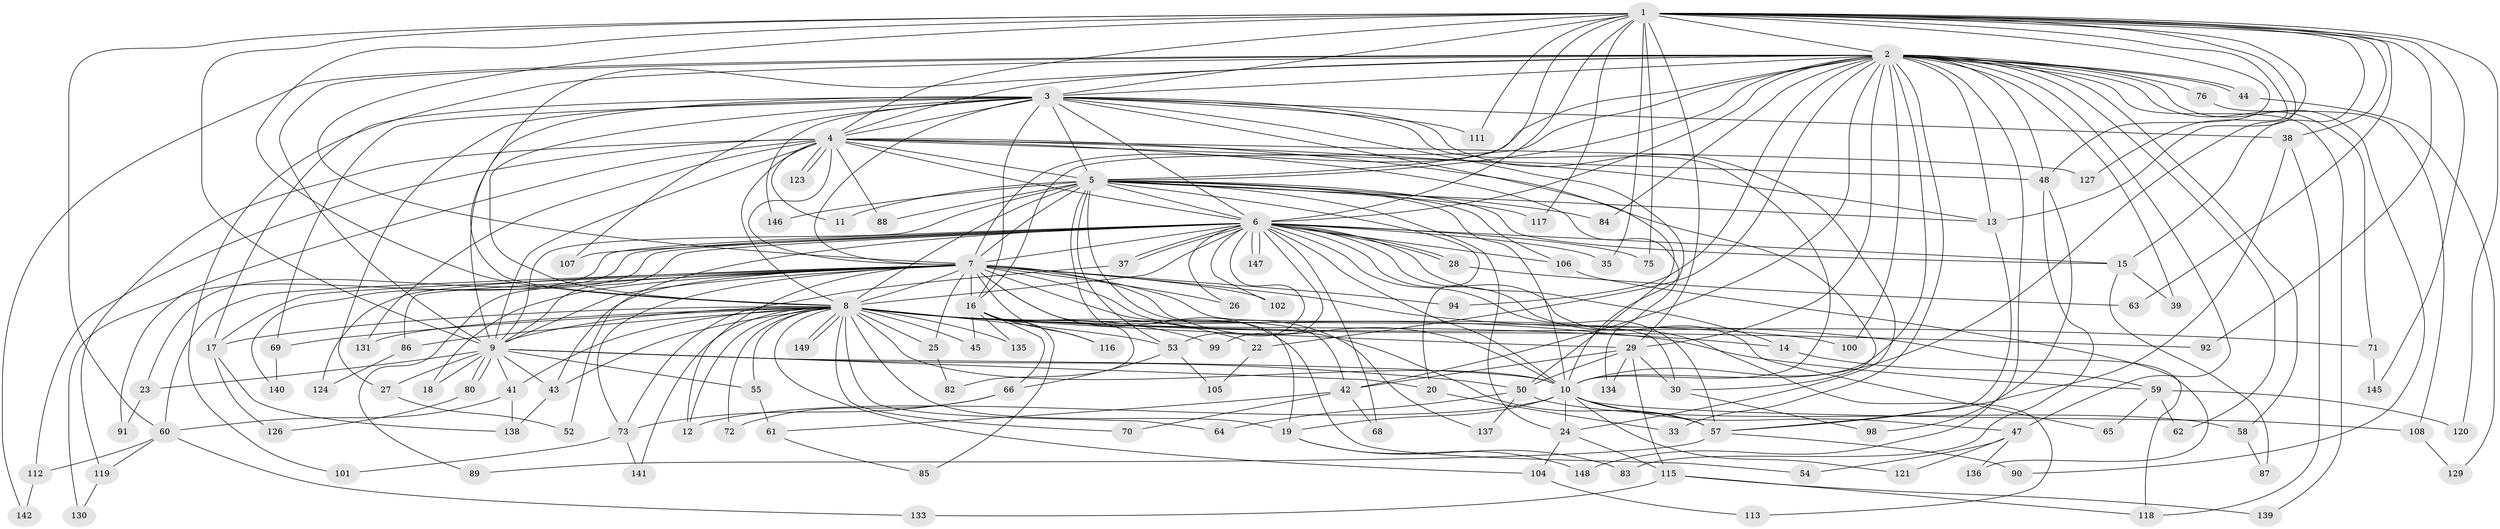 // original degree distribution, {23: 0.013422818791946308, 29: 0.006711409395973154, 22: 0.006711409395973154, 21: 0.006711409395973154, 35: 0.006711409395973154, 33: 0.006711409395973154, 40: 0.006711409395973154, 20: 0.006711409395973154, 16: 0.006711409395973154, 2: 0.5302013422818792, 3: 0.2483221476510067, 5: 0.053691275167785234, 4: 0.06040268456375839, 7: 0.020134228187919462, 6: 0.020134228187919462}
// Generated by graph-tools (version 1.1) at 2025/41/03/06/25 10:41:44]
// undirected, 119 vertices, 284 edges
graph export_dot {
graph [start="1"]
  node [color=gray90,style=filled];
  1 [super="+49"];
  2 [super="+36"];
  3 [super="+34"];
  4 [super="+81"];
  5 [super="+103"];
  6 [super="+144"];
  7 [super="+31"];
  8 [super="+51"];
  9 [super="+125"];
  10 [super="+67"];
  11;
  12;
  13 [super="+96"];
  14;
  15 [super="+40"];
  16 [super="+21"];
  17 [super="+95"];
  18;
  19 [super="+56"];
  20;
  22;
  23;
  24 [super="+32"];
  25;
  26 [super="+132"];
  27;
  28;
  29 [super="+74"];
  30 [super="+46"];
  33;
  35;
  37;
  38 [super="+128"];
  39;
  41;
  42;
  43 [super="+97"];
  44;
  45;
  47;
  48 [super="+78"];
  50 [super="+93"];
  52;
  53 [super="+109"];
  54;
  55;
  57 [super="+77"];
  58;
  59;
  60 [super="+79"];
  61;
  62;
  63;
  64;
  65;
  66;
  68;
  69;
  70;
  71;
  72;
  73 [super="+110"];
  75;
  76;
  80;
  82;
  83;
  84;
  85;
  86;
  87;
  88;
  89;
  90;
  91;
  92;
  94;
  98;
  99;
  100 [super="+114"];
  101;
  102;
  104;
  105;
  106;
  107;
  108;
  111;
  112;
  113;
  115;
  116;
  117;
  118 [super="+122"];
  119;
  120;
  121;
  123;
  124;
  126;
  127;
  129;
  130;
  131;
  133;
  134;
  135;
  136;
  137;
  138 [super="+143"];
  139;
  140;
  141;
  142;
  145;
  146;
  147;
  148;
  149;
  1 -- 2;
  1 -- 3;
  1 -- 4;
  1 -- 5;
  1 -- 6 [weight=2];
  1 -- 7;
  1 -- 8;
  1 -- 9;
  1 -- 10;
  1 -- 15;
  1 -- 29;
  1 -- 35;
  1 -- 38;
  1 -- 48;
  1 -- 63;
  1 -- 75;
  1 -- 92;
  1 -- 111;
  1 -- 117;
  1 -- 127;
  1 -- 145;
  1 -- 120;
  1 -- 13;
  1 -- 60;
  2 -- 3 [weight=2];
  2 -- 4;
  2 -- 5;
  2 -- 6;
  2 -- 7;
  2 -- 8;
  2 -- 9;
  2 -- 10;
  2 -- 13;
  2 -- 16;
  2 -- 22;
  2 -- 33;
  2 -- 39;
  2 -- 44;
  2 -- 44;
  2 -- 47;
  2 -- 48;
  2 -- 58;
  2 -- 62;
  2 -- 76 [weight=2];
  2 -- 84;
  2 -- 90;
  2 -- 94;
  2 -- 101;
  2 -- 139;
  2 -- 142;
  2 -- 100;
  2 -- 148;
  2 -- 71;
  2 -- 42;
  2 -- 29;
  3 -- 4;
  3 -- 5;
  3 -- 6;
  3 -- 7;
  3 -- 8 [weight=2];
  3 -- 9;
  3 -- 10;
  3 -- 16;
  3 -- 17;
  3 -- 24;
  3 -- 27;
  3 -- 38;
  3 -- 50;
  3 -- 69;
  3 -- 107;
  3 -- 111;
  3 -- 134;
  3 -- 146;
  4 -- 5;
  4 -- 6;
  4 -- 7;
  4 -- 8;
  4 -- 9;
  4 -- 10;
  4 -- 11;
  4 -- 88;
  4 -- 91;
  4 -- 112;
  4 -- 119;
  4 -- 123;
  4 -- 123;
  4 -- 127;
  4 -- 131;
  4 -- 48;
  4 -- 30;
  4 -- 13;
  5 -- 6;
  5 -- 7 [weight=2];
  5 -- 8;
  5 -- 9;
  5 -- 10;
  5 -- 11;
  5 -- 13;
  5 -- 15;
  5 -- 20;
  5 -- 53;
  5 -- 82;
  5 -- 84;
  5 -- 88;
  5 -- 106;
  5 -- 117;
  5 -- 137;
  5 -- 146;
  5 -- 24;
  6 -- 7;
  6 -- 8;
  6 -- 9 [weight=2];
  6 -- 10;
  6 -- 14;
  6 -- 23;
  6 -- 26;
  6 -- 28;
  6 -- 28;
  6 -- 35;
  6 -- 37;
  6 -- 37;
  6 -- 52;
  6 -- 65;
  6 -- 68;
  6 -- 75;
  6 -- 99;
  6 -- 102;
  6 -- 106;
  6 -- 107;
  6 -- 113;
  6 -- 130;
  6 -- 140;
  6 -- 147;
  6 -- 147;
  6 -- 53;
  6 -- 57;
  6 -- 15;
  7 -- 8 [weight=2];
  7 -- 9;
  7 -- 10;
  7 -- 12;
  7 -- 18;
  7 -- 19;
  7 -- 25;
  7 -- 26 [weight=2];
  7 -- 30;
  7 -- 42;
  7 -- 43;
  7 -- 54;
  7 -- 57;
  7 -- 60;
  7 -- 73;
  7 -- 86;
  7 -- 89;
  7 -- 94;
  7 -- 102;
  7 -- 116;
  7 -- 118;
  7 -- 124;
  7 -- 16;
  7 -- 17;
  8 -- 9;
  8 -- 10;
  8 -- 12;
  8 -- 14;
  8 -- 17;
  8 -- 22;
  8 -- 25;
  8 -- 29;
  8 -- 41;
  8 -- 43;
  8 -- 45;
  8 -- 53;
  8 -- 55;
  8 -- 59;
  8 -- 64;
  8 -- 69;
  8 -- 70;
  8 -- 71;
  8 -- 72;
  8 -- 86;
  8 -- 92;
  8 -- 99;
  8 -- 100 [weight=2];
  8 -- 104;
  8 -- 131;
  8 -- 135;
  8 -- 141;
  8 -- 149;
  8 -- 149;
  8 -- 19;
  9 -- 10;
  9 -- 18;
  9 -- 20;
  9 -- 23;
  9 -- 27;
  9 -- 41;
  9 -- 50;
  9 -- 55;
  9 -- 80;
  9 -- 80;
  9 -- 43;
  10 -- 19;
  10 -- 24;
  10 -- 47;
  10 -- 57;
  10 -- 108;
  10 -- 121;
  10 -- 12;
  13 -- 57;
  14 -- 59;
  15 -- 39;
  15 -- 87;
  16 -- 66;
  16 -- 116;
  16 -- 85;
  16 -- 135;
  16 -- 45;
  17 -- 138;
  17 -- 126;
  19 -- 148;
  19 -- 83;
  20 -- 33;
  22 -- 105;
  23 -- 91;
  24 -- 115;
  24 -- 104;
  25 -- 82;
  27 -- 52;
  28 -- 63;
  29 -- 30;
  29 -- 134;
  29 -- 50;
  29 -- 42;
  29 -- 115;
  30 -- 98;
  37 -- 73;
  38 -- 118;
  38 -- 57;
  41 -- 60;
  41 -- 138;
  42 -- 61;
  42 -- 68;
  42 -- 70;
  43 -- 138;
  44 -- 129;
  47 -- 54;
  47 -- 121;
  47 -- 136;
  48 -- 98;
  48 -- 83;
  50 -- 58;
  50 -- 64;
  50 -- 137;
  53 -- 66;
  53 -- 105;
  55 -- 61;
  57 -- 89;
  57 -- 90;
  58 -- 87;
  59 -- 62;
  59 -- 65;
  59 -- 120;
  60 -- 112;
  60 -- 119;
  60 -- 133;
  61 -- 85;
  66 -- 72;
  66 -- 73;
  69 -- 140;
  71 -- 145;
  73 -- 101;
  73 -- 141;
  76 -- 108;
  80 -- 126;
  86 -- 124;
  104 -- 113;
  106 -- 136;
  108 -- 129;
  112 -- 142;
  115 -- 133;
  115 -- 139;
  115 -- 118;
  119 -- 130;
}
